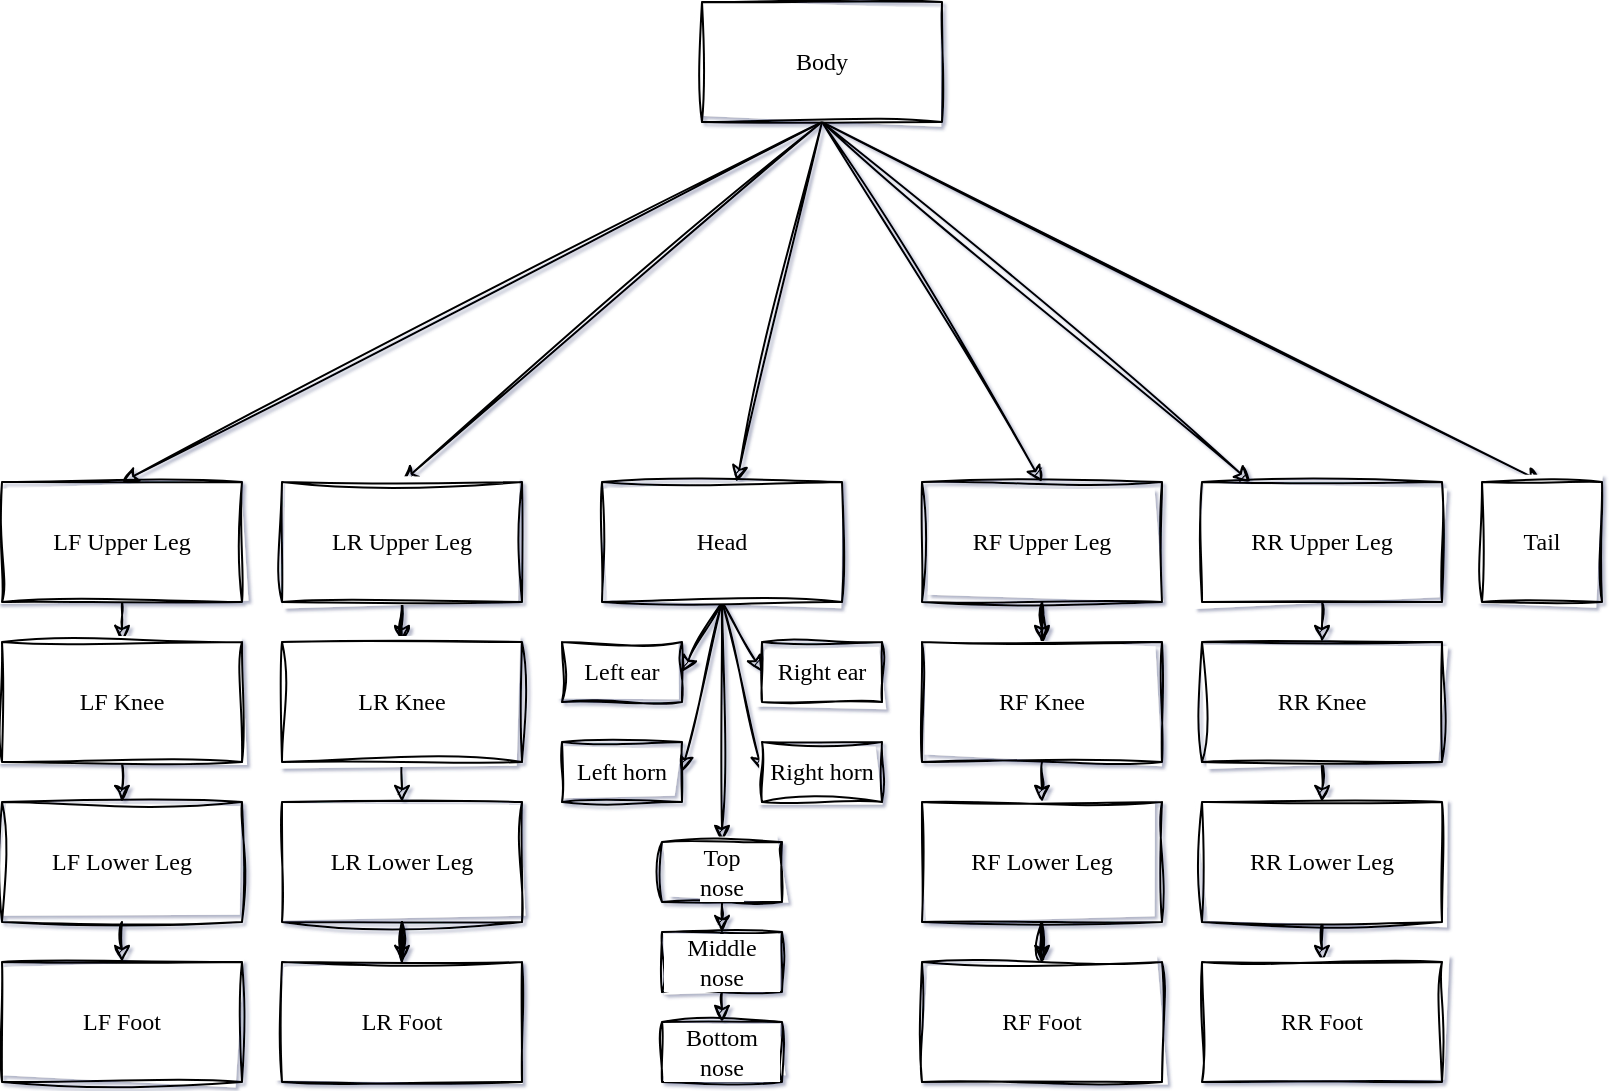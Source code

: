 <mxfile version="22.0.4" type="device">
  <diagram name="페이지-1" id="W7VPRiAtNgxM1biKryvC">
    <mxGraphModel dx="1052" dy="1131" grid="0" gridSize="10" guides="1" tooltips="1" connect="1" arrows="1" fold="1" page="0" pageScale="1" pageWidth="827" pageHeight="1169" math="0" shadow="1">
      <root>
        <mxCell id="0" />
        <mxCell id="1" parent="0" />
        <mxCell id="mMvjhl7ZoL-rCSdY70TJ-57" style="rounded=0;orthogonalLoop=1;jettySize=auto;html=1;exitX=0.5;exitY=1;exitDx=0;exitDy=0;entryX=0.5;entryY=0;entryDx=0;entryDy=0;labelBackgroundColor=default;fontColor=default;fontFamily=Comic Sans MS;sketch=1;curveFitting=1;jiggle=2;shadow=0;" edge="1" parent="1" source="mMvjhl7ZoL-rCSdY70TJ-1" target="mMvjhl7ZoL-rCSdY70TJ-2">
          <mxGeometry relative="1" as="geometry" />
        </mxCell>
        <mxCell id="mMvjhl7ZoL-rCSdY70TJ-58" style="rounded=0;orthogonalLoop=1;jettySize=auto;html=1;exitX=0.5;exitY=1;exitDx=0;exitDy=0;entryX=0.5;entryY=0;entryDx=0;entryDy=0;labelBackgroundColor=default;fontColor=default;fontFamily=Comic Sans MS;sketch=1;curveFitting=1;jiggle=2;shadow=0;" edge="1" parent="1" source="mMvjhl7ZoL-rCSdY70TJ-1" target="mMvjhl7ZoL-rCSdY70TJ-11">
          <mxGeometry relative="1" as="geometry" />
        </mxCell>
        <mxCell id="mMvjhl7ZoL-rCSdY70TJ-59" style="rounded=0;orthogonalLoop=1;jettySize=auto;html=1;exitX=0.5;exitY=1;exitDx=0;exitDy=0;labelBackgroundColor=default;fontColor=default;fontFamily=Comic Sans MS;sketch=1;curveFitting=1;jiggle=2;shadow=0;" edge="1" parent="1" source="mMvjhl7ZoL-rCSdY70TJ-1" target="mMvjhl7ZoL-rCSdY70TJ-18">
          <mxGeometry relative="1" as="geometry" />
        </mxCell>
        <mxCell id="mMvjhl7ZoL-rCSdY70TJ-60" style="rounded=0;orthogonalLoop=1;jettySize=auto;html=1;exitX=0.5;exitY=1;exitDx=0;exitDy=0;entryX=0.5;entryY=0;entryDx=0;entryDy=0;labelBackgroundColor=default;fontColor=default;fontFamily=Comic Sans MS;sketch=1;curveFitting=1;jiggle=2;shadow=0;" edge="1" parent="1" source="mMvjhl7ZoL-rCSdY70TJ-1" target="mMvjhl7ZoL-rCSdY70TJ-43">
          <mxGeometry relative="1" as="geometry" />
        </mxCell>
        <mxCell id="mMvjhl7ZoL-rCSdY70TJ-61" style="rounded=0;orthogonalLoop=1;jettySize=auto;html=1;exitX=0.5;exitY=1;exitDx=0;exitDy=0;labelBackgroundColor=default;fontColor=default;fontFamily=Comic Sans MS;sketch=1;curveFitting=1;jiggle=2;shadow=0;" edge="1" parent="1" source="mMvjhl7ZoL-rCSdY70TJ-1" target="mMvjhl7ZoL-rCSdY70TJ-50">
          <mxGeometry relative="1" as="geometry" />
        </mxCell>
        <mxCell id="mMvjhl7ZoL-rCSdY70TJ-84" style="rounded=0;orthogonalLoop=1;jettySize=auto;html=1;exitX=0.5;exitY=1;exitDx=0;exitDy=0;entryX=0.5;entryY=0;entryDx=0;entryDy=0;labelBackgroundColor=default;fontColor=default;fontFamily=Comic Sans MS;sketch=1;curveFitting=1;jiggle=2;shadow=0;" edge="1" parent="1" source="mMvjhl7ZoL-rCSdY70TJ-1" target="mMvjhl7ZoL-rCSdY70TJ-83">
          <mxGeometry relative="1" as="geometry" />
        </mxCell>
        <mxCell id="mMvjhl7ZoL-rCSdY70TJ-1" value="Body" style="rounded=0;whiteSpace=wrap;html=1;labelBackgroundColor=default;fontFamily=Comic Sans MS;sketch=1;curveFitting=1;jiggle=2;shadow=0;" vertex="1" parent="1">
          <mxGeometry x="364" y="140" width="120" height="60" as="geometry" />
        </mxCell>
        <mxCell id="mMvjhl7ZoL-rCSdY70TJ-62" style="edgeStyle=orthogonalEdgeStyle;rounded=0;orthogonalLoop=1;jettySize=auto;html=1;exitX=0.5;exitY=1;exitDx=0;exitDy=0;entryX=0.5;entryY=0;entryDx=0;entryDy=0;labelBackgroundColor=default;fontColor=default;fontFamily=Comic Sans MS;sketch=1;curveFitting=1;jiggle=2;shadow=0;" edge="1" parent="1" source="mMvjhl7ZoL-rCSdY70TJ-2" target="mMvjhl7ZoL-rCSdY70TJ-4">
          <mxGeometry relative="1" as="geometry" />
        </mxCell>
        <mxCell id="mMvjhl7ZoL-rCSdY70TJ-2" value="LF Upper Leg" style="rounded=0;whiteSpace=wrap;html=1;labelBackgroundColor=default;fontFamily=Comic Sans MS;sketch=1;curveFitting=1;jiggle=2;shadow=0;" vertex="1" parent="1">
          <mxGeometry x="14" y="380" width="120" height="60" as="geometry" />
        </mxCell>
        <mxCell id="mMvjhl7ZoL-rCSdY70TJ-64" style="edgeStyle=orthogonalEdgeStyle;rounded=0;orthogonalLoop=1;jettySize=auto;html=1;exitX=0.5;exitY=1;exitDx=0;exitDy=0;entryX=0.5;entryY=0;entryDx=0;entryDy=0;labelBackgroundColor=default;fontColor=default;fontFamily=Comic Sans MS;sketch=1;curveFitting=1;jiggle=2;shadow=0;" edge="1" parent="1" source="mMvjhl7ZoL-rCSdY70TJ-3" target="mMvjhl7ZoL-rCSdY70TJ-9">
          <mxGeometry relative="1" as="geometry" />
        </mxCell>
        <mxCell id="mMvjhl7ZoL-rCSdY70TJ-3" value="LF Lower Leg" style="rounded=0;whiteSpace=wrap;html=1;labelBackgroundColor=default;fontFamily=Comic Sans MS;sketch=1;curveFitting=1;jiggle=2;shadow=0;" vertex="1" parent="1">
          <mxGeometry x="14" y="540" width="120" height="60" as="geometry" />
        </mxCell>
        <mxCell id="mMvjhl7ZoL-rCSdY70TJ-63" style="edgeStyle=orthogonalEdgeStyle;rounded=0;orthogonalLoop=1;jettySize=auto;html=1;exitX=0.5;exitY=1;exitDx=0;exitDy=0;entryX=0.5;entryY=0;entryDx=0;entryDy=0;labelBackgroundColor=default;fontColor=default;fontFamily=Comic Sans MS;sketch=1;curveFitting=1;jiggle=2;shadow=0;" edge="1" parent="1" source="mMvjhl7ZoL-rCSdY70TJ-4" target="mMvjhl7ZoL-rCSdY70TJ-3">
          <mxGeometry relative="1" as="geometry" />
        </mxCell>
        <mxCell id="mMvjhl7ZoL-rCSdY70TJ-4" value="LF Knee" style="rounded=0;whiteSpace=wrap;html=1;labelBackgroundColor=default;fontFamily=Comic Sans MS;sketch=1;curveFitting=1;jiggle=2;shadow=0;" vertex="1" parent="1">
          <mxGeometry x="14" y="460" width="120" height="60" as="geometry" />
        </mxCell>
        <mxCell id="mMvjhl7ZoL-rCSdY70TJ-9" value="LF Foot" style="rounded=0;whiteSpace=wrap;html=1;labelBackgroundColor=default;fontFamily=Comic Sans MS;sketch=1;curveFitting=1;jiggle=2;shadow=0;" vertex="1" parent="1">
          <mxGeometry x="14" y="620" width="120" height="60" as="geometry" />
        </mxCell>
        <mxCell id="mMvjhl7ZoL-rCSdY70TJ-66" value="" style="edgeStyle=orthogonalEdgeStyle;rounded=0;orthogonalLoop=1;jettySize=auto;html=1;labelBackgroundColor=default;fontColor=default;fontFamily=Comic Sans MS;sketch=1;curveFitting=1;jiggle=2;shadow=0;" edge="1" parent="1" source="mMvjhl7ZoL-rCSdY70TJ-11" target="mMvjhl7ZoL-rCSdY70TJ-13">
          <mxGeometry relative="1" as="geometry" />
        </mxCell>
        <mxCell id="mMvjhl7ZoL-rCSdY70TJ-11" value="LR Upper Leg" style="rounded=0;whiteSpace=wrap;html=1;labelBackgroundColor=default;fontFamily=Comic Sans MS;sketch=1;curveFitting=1;jiggle=2;shadow=0;" vertex="1" parent="1">
          <mxGeometry x="154" y="380" width="120" height="60" as="geometry" />
        </mxCell>
        <mxCell id="mMvjhl7ZoL-rCSdY70TJ-65" value="" style="edgeStyle=orthogonalEdgeStyle;rounded=0;orthogonalLoop=1;jettySize=auto;html=1;labelBackgroundColor=default;fontColor=default;fontFamily=Comic Sans MS;sketch=1;curveFitting=1;jiggle=2;shadow=0;" edge="1" parent="1" source="mMvjhl7ZoL-rCSdY70TJ-12" target="mMvjhl7ZoL-rCSdY70TJ-16">
          <mxGeometry relative="1" as="geometry" />
        </mxCell>
        <mxCell id="mMvjhl7ZoL-rCSdY70TJ-12" value="LR Lower Leg" style="rounded=0;whiteSpace=wrap;html=1;labelBackgroundColor=default;fontFamily=Comic Sans MS;sketch=1;curveFitting=1;jiggle=2;shadow=0;" vertex="1" parent="1">
          <mxGeometry x="154" y="540" width="120" height="60" as="geometry" />
        </mxCell>
        <mxCell id="mMvjhl7ZoL-rCSdY70TJ-67" style="edgeStyle=orthogonalEdgeStyle;rounded=0;orthogonalLoop=1;jettySize=auto;html=1;exitX=0.5;exitY=1;exitDx=0;exitDy=0;entryX=0.5;entryY=0;entryDx=0;entryDy=0;labelBackgroundColor=default;fontColor=default;fontFamily=Comic Sans MS;sketch=1;curveFitting=1;jiggle=2;shadow=0;" edge="1" parent="1" source="mMvjhl7ZoL-rCSdY70TJ-13" target="mMvjhl7ZoL-rCSdY70TJ-12">
          <mxGeometry relative="1" as="geometry" />
        </mxCell>
        <mxCell id="mMvjhl7ZoL-rCSdY70TJ-13" value="LR Knee" style="rounded=0;whiteSpace=wrap;html=1;labelBackgroundColor=default;fontFamily=Comic Sans MS;sketch=1;curveFitting=1;jiggle=2;shadow=0;" vertex="1" parent="1">
          <mxGeometry x="154" y="460" width="120" height="60" as="geometry" />
        </mxCell>
        <mxCell id="mMvjhl7ZoL-rCSdY70TJ-16" value="LR Foot" style="rounded=0;whiteSpace=wrap;html=1;labelBackgroundColor=default;fontFamily=Comic Sans MS;sketch=1;curveFitting=1;jiggle=2;shadow=0;" vertex="1" parent="1">
          <mxGeometry x="154" y="620" width="120" height="60" as="geometry" />
        </mxCell>
        <mxCell id="mMvjhl7ZoL-rCSdY70TJ-17" value="" style="endArrow=none;html=1;rounded=0;entryX=0.5;entryY=0;entryDx=0;entryDy=0;labelBackgroundColor=default;fontColor=default;fontFamily=Comic Sans MS;sketch=1;curveFitting=1;jiggle=2;shadow=0;" edge="1" parent="1" target="mMvjhl7ZoL-rCSdY70TJ-16">
          <mxGeometry width="50" height="50" relative="1" as="geometry">
            <mxPoint x="214" y="600" as="sourcePoint" />
            <mxPoint x="224" y="550" as="targetPoint" />
          </mxGeometry>
        </mxCell>
        <mxCell id="mMvjhl7ZoL-rCSdY70TJ-76" style="rounded=0;orthogonalLoop=1;jettySize=auto;html=1;exitX=0.5;exitY=1;exitDx=0;exitDy=0;entryX=1;entryY=0.5;entryDx=0;entryDy=0;labelBackgroundColor=default;fontColor=default;fontFamily=Comic Sans MS;sketch=1;curveFitting=1;jiggle=2;shadow=0;" edge="1" parent="1" source="mMvjhl7ZoL-rCSdY70TJ-18" target="mMvjhl7ZoL-rCSdY70TJ-23">
          <mxGeometry relative="1" as="geometry" />
        </mxCell>
        <mxCell id="mMvjhl7ZoL-rCSdY70TJ-77" style="rounded=0;orthogonalLoop=1;jettySize=auto;html=1;exitX=0.5;exitY=1;exitDx=0;exitDy=0;entryX=0;entryY=0.5;entryDx=0;entryDy=0;labelBackgroundColor=default;fontColor=default;fontFamily=Comic Sans MS;sketch=1;curveFitting=1;jiggle=2;shadow=0;" edge="1" parent="1" source="mMvjhl7ZoL-rCSdY70TJ-18" target="mMvjhl7ZoL-rCSdY70TJ-24">
          <mxGeometry relative="1" as="geometry" />
        </mxCell>
        <mxCell id="mMvjhl7ZoL-rCSdY70TJ-78" style="rounded=0;orthogonalLoop=1;jettySize=auto;html=1;exitX=0.5;exitY=1;exitDx=0;exitDy=0;entryX=1;entryY=0.5;entryDx=0;entryDy=0;labelBackgroundColor=default;fontColor=default;fontFamily=Comic Sans MS;sketch=1;curveFitting=1;jiggle=2;shadow=0;" edge="1" parent="1" source="mMvjhl7ZoL-rCSdY70TJ-18" target="mMvjhl7ZoL-rCSdY70TJ-29">
          <mxGeometry relative="1" as="geometry" />
        </mxCell>
        <mxCell id="mMvjhl7ZoL-rCSdY70TJ-79" style="rounded=0;orthogonalLoop=1;jettySize=auto;html=1;exitX=0.5;exitY=1;exitDx=0;exitDy=0;entryX=0;entryY=0.5;entryDx=0;entryDy=0;labelBackgroundColor=default;fontColor=default;fontFamily=Comic Sans MS;sketch=1;curveFitting=1;jiggle=2;shadow=0;" edge="1" parent="1" source="mMvjhl7ZoL-rCSdY70TJ-18" target="mMvjhl7ZoL-rCSdY70TJ-31">
          <mxGeometry relative="1" as="geometry" />
        </mxCell>
        <mxCell id="mMvjhl7ZoL-rCSdY70TJ-80" style="edgeStyle=orthogonalEdgeStyle;rounded=0;orthogonalLoop=1;jettySize=auto;html=1;exitX=0.5;exitY=1;exitDx=0;exitDy=0;entryX=0.5;entryY=0;entryDx=0;entryDy=0;labelBackgroundColor=default;fontColor=default;fontFamily=Comic Sans MS;sketch=1;curveFitting=1;jiggle=2;shadow=0;" edge="1" parent="1" source="mMvjhl7ZoL-rCSdY70TJ-18" target="mMvjhl7ZoL-rCSdY70TJ-34">
          <mxGeometry relative="1" as="geometry" />
        </mxCell>
        <mxCell id="mMvjhl7ZoL-rCSdY70TJ-18" value="Head" style="rounded=0;whiteSpace=wrap;html=1;labelBackgroundColor=default;fontFamily=Comic Sans MS;sketch=1;curveFitting=1;jiggle=2;shadow=0;" vertex="1" parent="1">
          <mxGeometry x="314" y="380" width="120" height="60" as="geometry" />
        </mxCell>
        <mxCell id="mMvjhl7ZoL-rCSdY70TJ-23" value="Left ear" style="rounded=0;whiteSpace=wrap;html=1;labelBackgroundColor=default;fontFamily=Comic Sans MS;sketch=1;curveFitting=1;jiggle=2;shadow=0;" vertex="1" parent="1">
          <mxGeometry x="294" y="460" width="60" height="30" as="geometry" />
        </mxCell>
        <mxCell id="mMvjhl7ZoL-rCSdY70TJ-24" value="Right ear" style="rounded=0;whiteSpace=wrap;html=1;labelBackgroundColor=default;fontFamily=Comic Sans MS;sketch=1;curveFitting=1;jiggle=2;shadow=0;" vertex="1" parent="1">
          <mxGeometry x="394" y="460" width="60" height="30" as="geometry" />
        </mxCell>
        <mxCell id="mMvjhl7ZoL-rCSdY70TJ-29" value="Left horn" style="rounded=0;whiteSpace=wrap;html=1;labelBackgroundColor=default;fontFamily=Comic Sans MS;sketch=1;curveFitting=1;jiggle=2;shadow=0;" vertex="1" parent="1">
          <mxGeometry x="294" y="510" width="60" height="30" as="geometry" />
        </mxCell>
        <mxCell id="mMvjhl7ZoL-rCSdY70TJ-31" value="Right horn" style="rounded=0;whiteSpace=wrap;html=1;labelBackgroundColor=default;fontFamily=Comic Sans MS;sketch=1;curveFitting=1;jiggle=2;shadow=0;" vertex="1" parent="1">
          <mxGeometry x="394" y="510" width="60" height="30" as="geometry" />
        </mxCell>
        <mxCell id="mMvjhl7ZoL-rCSdY70TJ-81" style="edgeStyle=orthogonalEdgeStyle;rounded=0;orthogonalLoop=1;jettySize=auto;html=1;exitX=0.5;exitY=1;exitDx=0;exitDy=0;entryX=0.5;entryY=0;entryDx=0;entryDy=0;labelBackgroundColor=default;fontColor=default;fontFamily=Comic Sans MS;sketch=1;curveFitting=1;jiggle=2;shadow=0;" edge="1" parent="1" source="mMvjhl7ZoL-rCSdY70TJ-34" target="mMvjhl7ZoL-rCSdY70TJ-37">
          <mxGeometry relative="1" as="geometry" />
        </mxCell>
        <mxCell id="mMvjhl7ZoL-rCSdY70TJ-34" value="Top&lt;br&gt;nose" style="rounded=0;whiteSpace=wrap;html=1;labelBackgroundColor=default;fontFamily=Comic Sans MS;sketch=1;curveFitting=1;jiggle=2;shadow=0;" vertex="1" parent="1">
          <mxGeometry x="344" y="560" width="60" height="30" as="geometry" />
        </mxCell>
        <mxCell id="mMvjhl7ZoL-rCSdY70TJ-38" value="Bottom nose" style="rounded=0;whiteSpace=wrap;html=1;labelBackgroundColor=default;fontFamily=Comic Sans MS;sketch=1;curveFitting=1;jiggle=2;shadow=0;" vertex="1" parent="1">
          <mxGeometry x="344" y="650" width="60" height="30" as="geometry" />
        </mxCell>
        <mxCell id="mMvjhl7ZoL-rCSdY70TJ-40" value="" style="endArrow=none;html=1;rounded=0;exitX=0.5;exitY=0;exitDx=0;exitDy=0;labelBackgroundColor=default;fontColor=default;fontFamily=Comic Sans MS;sketch=1;curveFitting=1;jiggle=2;shadow=0;" edge="1" parent="1" source="mMvjhl7ZoL-rCSdY70TJ-37">
          <mxGeometry width="50" height="50" relative="1" as="geometry">
            <mxPoint x="384" y="610" as="sourcePoint" />
            <mxPoint x="374" y="630" as="targetPoint" />
          </mxGeometry>
        </mxCell>
        <mxCell id="mMvjhl7ZoL-rCSdY70TJ-82" style="edgeStyle=orthogonalEdgeStyle;rounded=0;orthogonalLoop=1;jettySize=auto;html=1;exitX=0.5;exitY=1;exitDx=0;exitDy=0;entryX=0.5;entryY=0;entryDx=0;entryDy=0;labelBackgroundColor=default;fontColor=default;fontFamily=Comic Sans MS;sketch=1;curveFitting=1;jiggle=2;shadow=0;" edge="1" parent="1" source="mMvjhl7ZoL-rCSdY70TJ-37" target="mMvjhl7ZoL-rCSdY70TJ-38">
          <mxGeometry relative="1" as="geometry" />
        </mxCell>
        <mxCell id="mMvjhl7ZoL-rCSdY70TJ-37" value="Middle nose" style="rounded=0;whiteSpace=wrap;html=1;labelBackgroundColor=default;fontFamily=Comic Sans MS;sketch=1;curveFitting=1;jiggle=2;shadow=0;" vertex="1" parent="1">
          <mxGeometry x="344" y="605" width="60" height="30" as="geometry" />
        </mxCell>
        <mxCell id="mMvjhl7ZoL-rCSdY70TJ-69" value="" style="edgeStyle=orthogonalEdgeStyle;rounded=0;orthogonalLoop=1;jettySize=auto;html=1;labelBackgroundColor=default;fontColor=default;fontFamily=Comic Sans MS;sketch=1;curveFitting=1;jiggle=2;shadow=0;" edge="1" parent="1" source="mMvjhl7ZoL-rCSdY70TJ-43" target="mMvjhl7ZoL-rCSdY70TJ-45">
          <mxGeometry relative="1" as="geometry" />
        </mxCell>
        <mxCell id="mMvjhl7ZoL-rCSdY70TJ-43" value="RF Upper Leg" style="rounded=0;whiteSpace=wrap;html=1;labelBackgroundColor=default;fontFamily=Comic Sans MS;sketch=1;curveFitting=1;jiggle=2;shadow=0;" vertex="1" parent="1">
          <mxGeometry x="474" y="380" width="120" height="60" as="geometry" />
        </mxCell>
        <mxCell id="mMvjhl7ZoL-rCSdY70TJ-68" value="" style="edgeStyle=orthogonalEdgeStyle;rounded=0;orthogonalLoop=1;jettySize=auto;html=1;labelBackgroundColor=default;fontColor=default;fontFamily=Comic Sans MS;sketch=1;curveFitting=1;jiggle=2;shadow=0;" edge="1" parent="1" source="mMvjhl7ZoL-rCSdY70TJ-44" target="mMvjhl7ZoL-rCSdY70TJ-48">
          <mxGeometry relative="1" as="geometry" />
        </mxCell>
        <mxCell id="mMvjhl7ZoL-rCSdY70TJ-44" value="RF Lower Leg" style="rounded=0;whiteSpace=wrap;html=1;labelBackgroundColor=default;fontFamily=Comic Sans MS;sketch=1;curveFitting=1;jiggle=2;shadow=0;" vertex="1" parent="1">
          <mxGeometry x="474" y="540" width="120" height="60" as="geometry" />
        </mxCell>
        <mxCell id="mMvjhl7ZoL-rCSdY70TJ-71" style="edgeStyle=orthogonalEdgeStyle;rounded=0;orthogonalLoop=1;jettySize=auto;html=1;exitX=0.5;exitY=1;exitDx=0;exitDy=0;entryX=0.5;entryY=0;entryDx=0;entryDy=0;labelBackgroundColor=default;fontColor=default;fontFamily=Comic Sans MS;sketch=1;curveFitting=1;jiggle=2;shadow=0;" edge="1" parent="1" source="mMvjhl7ZoL-rCSdY70TJ-45" target="mMvjhl7ZoL-rCSdY70TJ-44">
          <mxGeometry relative="1" as="geometry" />
        </mxCell>
        <mxCell id="mMvjhl7ZoL-rCSdY70TJ-45" value="RF Knee" style="rounded=0;whiteSpace=wrap;html=1;labelBackgroundColor=default;fontFamily=Comic Sans MS;sketch=1;curveFitting=1;jiggle=2;shadow=0;" vertex="1" parent="1">
          <mxGeometry x="474" y="460" width="120" height="60" as="geometry" />
        </mxCell>
        <mxCell id="mMvjhl7ZoL-rCSdY70TJ-48" value="RF Foot" style="rounded=0;whiteSpace=wrap;html=1;labelBackgroundColor=default;fontFamily=Comic Sans MS;sketch=1;curveFitting=1;jiggle=2;shadow=0;" vertex="1" parent="1">
          <mxGeometry x="474" y="620" width="120" height="60" as="geometry" />
        </mxCell>
        <mxCell id="mMvjhl7ZoL-rCSdY70TJ-49" value="" style="endArrow=none;html=1;rounded=0;entryX=0.5;entryY=0;entryDx=0;entryDy=0;labelBackgroundColor=default;fontColor=default;fontFamily=Comic Sans MS;sketch=1;curveFitting=1;jiggle=2;shadow=0;" edge="1" parent="1" target="mMvjhl7ZoL-rCSdY70TJ-48">
          <mxGeometry width="50" height="50" relative="1" as="geometry">
            <mxPoint x="534" y="600" as="sourcePoint" />
            <mxPoint x="544" y="550" as="targetPoint" />
          </mxGeometry>
        </mxCell>
        <mxCell id="mMvjhl7ZoL-rCSdY70TJ-72" style="edgeStyle=orthogonalEdgeStyle;rounded=0;orthogonalLoop=1;jettySize=auto;html=1;exitX=0.5;exitY=1;exitDx=0;exitDy=0;entryX=0.5;entryY=0;entryDx=0;entryDy=0;labelBackgroundColor=default;fontColor=default;fontFamily=Comic Sans MS;sketch=1;curveFitting=1;jiggle=2;shadow=0;" edge="1" parent="1" source="mMvjhl7ZoL-rCSdY70TJ-50" target="mMvjhl7ZoL-rCSdY70TJ-52">
          <mxGeometry relative="1" as="geometry" />
        </mxCell>
        <mxCell id="mMvjhl7ZoL-rCSdY70TJ-50" value="RR Upper Leg" style="rounded=0;whiteSpace=wrap;html=1;labelBackgroundColor=default;fontFamily=Comic Sans MS;sketch=1;curveFitting=1;jiggle=2;shadow=0;" vertex="1" parent="1">
          <mxGeometry x="614" y="380" width="120" height="60" as="geometry" />
        </mxCell>
        <mxCell id="mMvjhl7ZoL-rCSdY70TJ-74" style="edgeStyle=orthogonalEdgeStyle;rounded=0;orthogonalLoop=1;jettySize=auto;html=1;exitX=0.5;exitY=1;exitDx=0;exitDy=0;entryX=0.5;entryY=0;entryDx=0;entryDy=0;labelBackgroundColor=default;fontColor=default;fontFamily=Comic Sans MS;sketch=1;curveFitting=1;jiggle=2;shadow=0;" edge="1" parent="1" source="mMvjhl7ZoL-rCSdY70TJ-51" target="mMvjhl7ZoL-rCSdY70TJ-55">
          <mxGeometry relative="1" as="geometry" />
        </mxCell>
        <mxCell id="mMvjhl7ZoL-rCSdY70TJ-51" value="RR Lower Leg" style="rounded=0;whiteSpace=wrap;html=1;labelBackgroundColor=default;fontFamily=Comic Sans MS;sketch=1;curveFitting=1;jiggle=2;shadow=0;" vertex="1" parent="1">
          <mxGeometry x="614" y="540" width="120" height="60" as="geometry" />
        </mxCell>
        <mxCell id="mMvjhl7ZoL-rCSdY70TJ-73" style="edgeStyle=orthogonalEdgeStyle;rounded=0;orthogonalLoop=1;jettySize=auto;html=1;exitX=0.5;exitY=1;exitDx=0;exitDy=0;entryX=0.5;entryY=0;entryDx=0;entryDy=0;labelBackgroundColor=default;fontColor=default;fontFamily=Comic Sans MS;sketch=1;curveFitting=1;jiggle=2;shadow=0;" edge="1" parent="1" source="mMvjhl7ZoL-rCSdY70TJ-52" target="mMvjhl7ZoL-rCSdY70TJ-51">
          <mxGeometry relative="1" as="geometry" />
        </mxCell>
        <mxCell id="mMvjhl7ZoL-rCSdY70TJ-52" value="RR Knee" style="rounded=0;whiteSpace=wrap;html=1;labelBackgroundColor=default;fontFamily=Comic Sans MS;sketch=1;curveFitting=1;jiggle=2;shadow=0;" vertex="1" parent="1">
          <mxGeometry x="614" y="460" width="120" height="60" as="geometry" />
        </mxCell>
        <mxCell id="mMvjhl7ZoL-rCSdY70TJ-55" value="RR Foot" style="rounded=0;whiteSpace=wrap;html=1;labelBackgroundColor=default;fontFamily=Comic Sans MS;sketch=1;curveFitting=1;jiggle=2;shadow=0;" vertex="1" parent="1">
          <mxGeometry x="614" y="620" width="120" height="60" as="geometry" />
        </mxCell>
        <mxCell id="mMvjhl7ZoL-rCSdY70TJ-83" value="Tail" style="rounded=0;whiteSpace=wrap;html=1;labelBackgroundColor=default;fontFamily=Comic Sans MS;sketch=1;curveFitting=1;jiggle=2;shadow=0;" vertex="1" parent="1">
          <mxGeometry x="754" y="380" width="60" height="60" as="geometry" />
        </mxCell>
      </root>
    </mxGraphModel>
  </diagram>
</mxfile>
